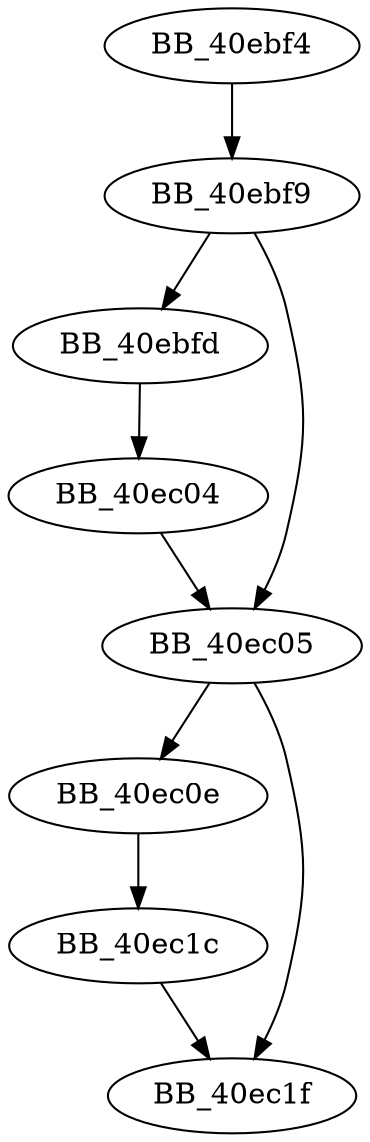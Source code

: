 DiGraph _abort{
BB_40ebf4->BB_40ebf9
BB_40ebf9->BB_40ebfd
BB_40ebf9->BB_40ec05
BB_40ebfd->BB_40ec04
BB_40ec04->BB_40ec05
BB_40ec05->BB_40ec0e
BB_40ec05->BB_40ec1f
BB_40ec0e->BB_40ec1c
BB_40ec1c->BB_40ec1f
}
